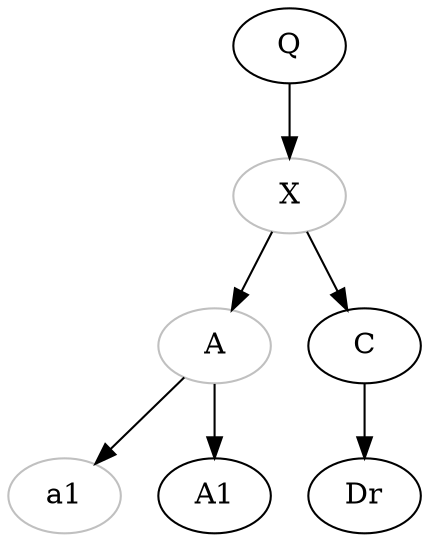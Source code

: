 digraph {


    Q -> X;
    X -> A;
    A -> a1;
    A -> A1;
    X -> C;
    C -> Dr;





   X [color="grey"];
   A [color="grey"];
   a1 [color="grey"];




}
